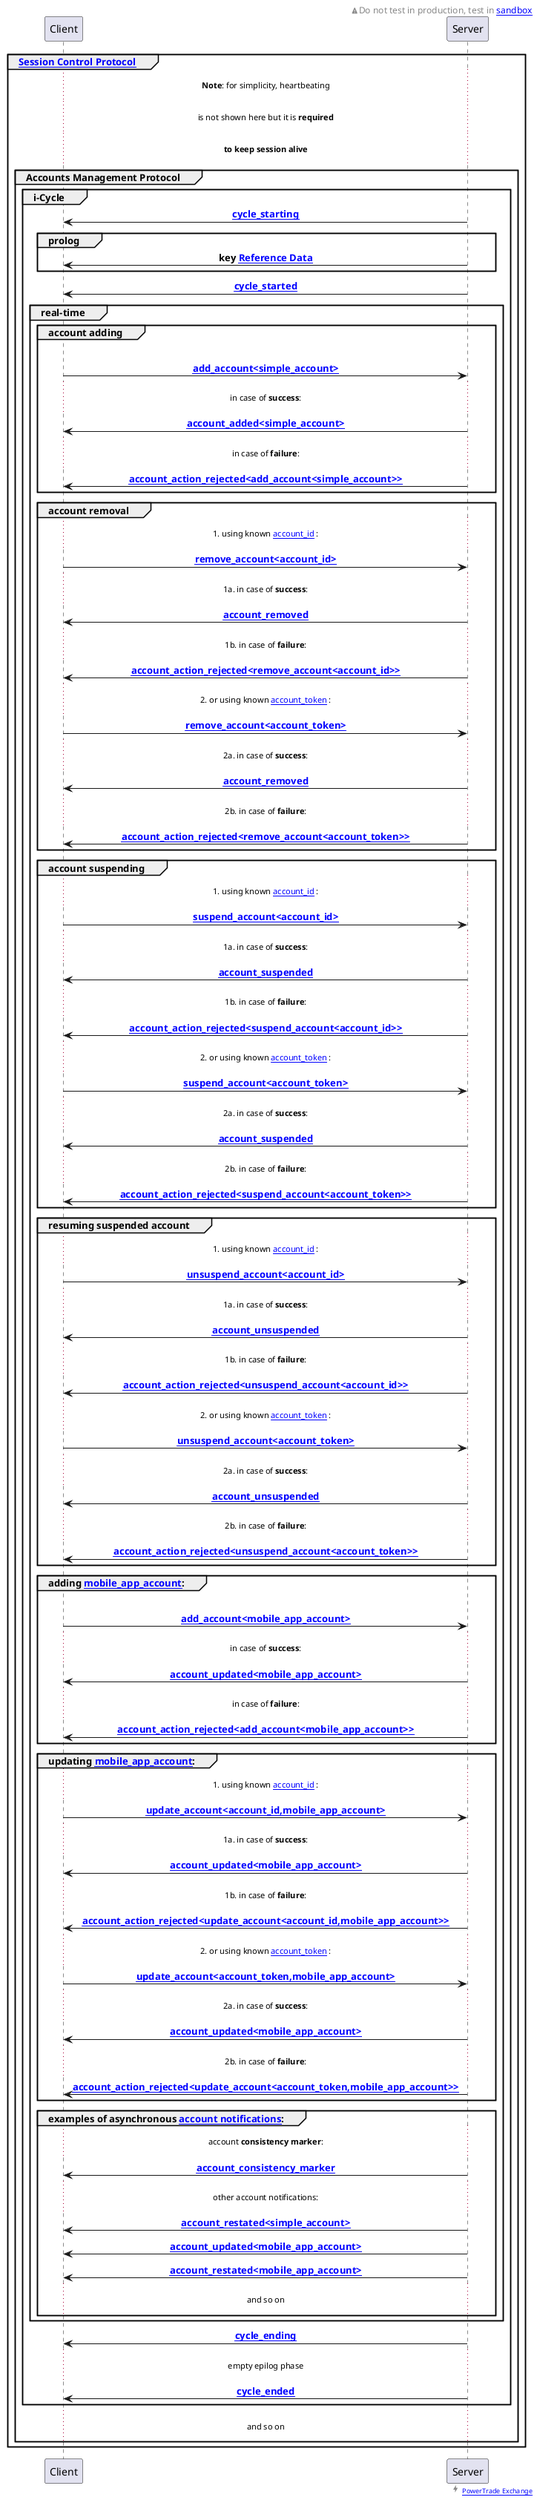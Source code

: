 @startuml accounts_management_protocol

' to support time duration and delays:
'!pragma teoz true

'skinparam handwritten true
'skinparam shadowing false

'skinparam monochrome true
skinparam sequenceMessageAlign center

'skinparam title {
'    BorderRoundCorner 5
'    BorderThickness 1
'    BorderColor black
'    BackgroundColor WhiteSmoke
'}

    '<font color=black>Warning:</font>
right header
    <size:12><&warning>Do not test in production, test in [[#WS_API_Services_Sandbox sandbox]]</size>
endheader

right footer <size:15><&bolt></size> <size:9>[[https://power.trade PowerTrade Exchange]]</size>

'entity Client
'entity Server

group <b>[[#session_control_with_auth Session Control Protocol]]</b>

    ... <b>Note</b>: for simplicity, heartbeating ...
    ... is not shown here but it is <b>required</b> ...
    ... <b>to keep session alive</b> ...

    group <b>Accounts Management Protocol</b>
        group i-Cycle

            Client <- Server : <b>[[#cycle_starting cycle_starting]]</b>

            group prolog
                Client <- Server : <b>key [[#Reference_Data Reference Data]]</b>
            end

            Client <- Server : <b>[[#cycle_started cycle_started]]</b>

            group real-time

                group account adding
                    |||
                    Client -> Server : <b>[[#add_account_ltsimple_account_gt add_account<simple_account>]]</b>
                    ... in case of <b>success</b>: ...
                    Client <- Server : <b>[[#account_added_ltsimple_account_gt account_added<simple_account>]]</b>
                    ... in case of <b>failure</b>: ...
                    Client <- Server : <b>[[#account_action_rejected_ltadd_account_ltsimple_account_gt_gt account_action_rejected<add_account<simple_account>>]]</b>
                end
                group account removal
                    ... 1. using known [[#account_id account_id]] : ...
                    Client -> Server : <b>[[#remove_account_ltaccount_id_gt remove_account<account_id>]]</b>
                    ... 1a. in case of <b>success</b>: ...
                    Client <- Server : <b>[[#account_removed account_removed]]</b>
                    ... 1b. in case of <b>failure</b>: ...
                    Client <- Server : <b>[[#account_action_rejected_ltremove_account_ltaccount_id_gt_gt account_action_rejected<remove_account<account_id>>]]</b>
                    ... 2. or using known [[#account_token account_token]] : ...
                    Client -> Server : <b>[[#remove_account_ltaccount_token_gt remove_account<account_token>]]</b>
                    ... 2a. in case of <b>success</b>: ...
                    Client <- Server : <b>[[#account_removed account_removed]]</b>
                    ... 2b. in case of <b>failure</b>: ...
                    Client <- Server : <b>[[#account_action_rejected_ltremove_account_ltaccount_token_gt_gt account_action_rejected<remove_account<account_token>>]]</b>
                end
                group account suspending
                    ... 1. using known [[#account_id account_id]] : ...
                    Client -> Server : <b>[[#suspend_account_ltaccount_id_gt suspend_account<account_id>]]</b>
                    ... 1a. in case of <b>success</b>: ...
                    Client <- Server : <b>[[#account_suspended account_suspended]]</b>
                    ... 1b. in case of <b>failure</b>: ...
                    Client <- Server : <b>[[#account_action_rejected_ltsuspend_account_ltaccount_id_gt_gt account_action_rejected<suspend_account<account_id>>]]</b>
                    ... 2. or using known [[#account_token account_token]] : ...
                    Client -> Server : <b>[[#suspend_account_ltaccount_token_gt suspend_account<account_token>]]</b>
                    ... 2a. in case of <b>success</b>: ...
                    Client <- Server : <b>[[#account_suspended account_suspended]]</b>
                    ... 2b. in case of <b>failure</b>: ...
                    Client <- Server : <b>[[#account_action_rejected_ltsuspend_account_ltaccount_token_gt_gt account_action_rejected<suspend_account<account_token>>]]</b>
                end
                group resuming suspended account
                    ... 1. using known [[#account_id account_id]] : ...
                    Client -> Server : <b>[[#unsuspend_account_ltaccount_id_gt unsuspend_account<account_id>]]</b>
                    ... 1a. in case of <b>success</b>: ...
                    Client <- Server : <b>[[#account_unsuspended account_unsuspended]]</b>
                    ... 1b. in case of <b>failure</b>: ...
                    Client <- Server : <b>[[#account_action_rejected_ltunsuspend_account_ltaccount_id_gt_gt account_action_rejected<unsuspend_account<account_id>>]]</b>
                    ... 2. or using known [[#account_token account_token]] : ...
                    Client -> Server : <b>[[#unsuspend_account_ltaccount_token_gt unsuspend_account<account_token>]]</b>
                    ... 2a. in case of <b>success</b>: ...
                    Client <- Server : <b>[[#account_unsuspended account_unsuspended]]</b>
                    ... 2b. in case of <b>failure</b>: ...
                    Client <- Server : <b>[[#account_action_rejected_ltunsuspend_account_ltaccount_token_gt_gt account_action_rejected<unsuspend_account<account_token>>]]</b>
                end
                group adding [[#mobile_app_account mobile_app_account]]:
                    |||
                    Client -> Server : <b>[[#add_account_ltmobile_app_account_gt add_account<mobile_app_account>]]</b>
                    ... in case of <b>success</b>: ...
                    Client <- Server : <b>[[#account_updated_ltmobile_app_account_gt account_updated<mobile_app_account>]]</b>
                    ... in case of <b>failure</b>: ...
                    Client <- Server : <b>[[#account_action_rejected_ltadd_account_ltmobile_app_account_gt_gt account_action_rejected<add_account<mobile_app_account>>]]</b>
                end
                group updating [[#mobile_app_account mobile_app_account]]:
                    ... 1. using known [[#account_id account_id]] : ...
                    Client -> Server : <b>[[#update_account_ltaccount_id_commamobile_app_account_gt update_account<account_id,mobile_app_account>]]</b>
                    ... 1a. in case of <b>success</b>: ...
                    Client <- Server : <b>[[#account_updated_ltmobile_app_account_gt account_updated<mobile_app_account>]]</b>
                    ... 1b. in case of <b>failure</b>: ...
                    Client <- Server : <b>[[#account_action_rejected_ltupdate_account_ltaccount_id_commamobile_app_account_gt_gt account_action_rejected<update_account<account_id,mobile_app_account>>]]</b>
                    ... 2. or using known [[#account_token account_token]] : ...
                    Client -> Server : <b>[[#update_account_ltaccount_token_commamobile_app_account_gt update_account<account_token,mobile_app_account>]]</b>
                    ... 2a. in case of <b>success</b>: ...
                    Client <- Server : <b>[[#account_updated_ltmobile_app_account_gt account_updated<mobile_app_account>]]</b>
                    ... 2b. in case of <b>failure</b>: ...
                    Client <- Server : <b>[[#account_action_rejected_ltupdate_account_ltaccount_token_commamobile_app_account_gt_gt account_action_rejected<update_account<account_token,mobile_app_account>>]]</b>
                end
                group examples of asynchronous [[#account_notifications account notifications]]:
                    ... account <b>consistency marker</b>: ...
                    Client <- Server : <b>[[#account_consistency_marker account_consistency_marker]]</b>
                    ... other account notifications: ...
                    Client <- Server : <b>[[#account_restated_ltsimple_account_gt account_restated<simple_account>]]</b>
                    Client <- Server : <b>[[#account_updated_ltmobile_app_account_gt account_updated<mobile_app_account>]]</b>
                    Client <- Server : <b>[[#account_restated_ltmobile_app_account_gt account_restated<mobile_app_account>]]</b>
                    ... and so on ...
                end
            end

            Client <- Server : <b>[[#cycle_ending cycle_ending]]</b>
            ... empty epilog phase ...
            Client <- Server : <b>[[#cycle_ended cycle_ended]]</b>
        end
        ... and so on ...
    end
end

@enduml
